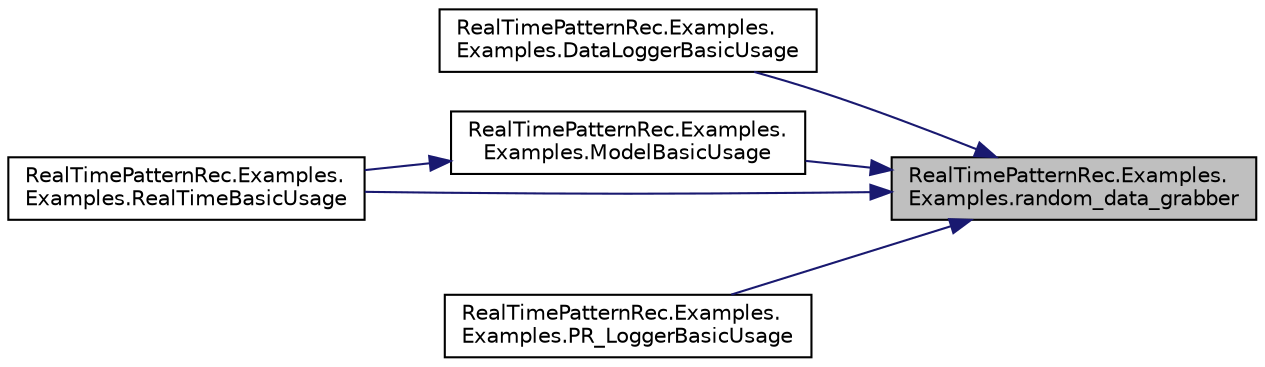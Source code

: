 digraph "RealTimePatternRec.Examples.Examples.random_data_grabber"
{
 // LATEX_PDF_SIZE
  edge [fontname="Helvetica",fontsize="10",labelfontname="Helvetica",labelfontsize="10"];
  node [fontname="Helvetica",fontsize="10",shape=record];
  rankdir="RL";
  Node1 [label="RealTimePatternRec.Examples.\lExamples.random_data_grabber",height=0.2,width=0.4,color="black", fillcolor="grey75", style="filled", fontcolor="black",tooltip=" "];
  Node1 -> Node2 [dir="back",color="midnightblue",fontsize="10",style="solid"];
  Node2 [label="RealTimePatternRec.Examples.\lExamples.DataLoggerBasicUsage",height=0.2,width=0.4,color="black", fillcolor="white", style="filled",URL="$class_real_time_pattern_rec_1_1_examples_1_1_examples.html#a7d440d57643a4fa77f73987df7d3be31",tooltip=" "];
  Node1 -> Node3 [dir="back",color="midnightblue",fontsize="10",style="solid"];
  Node3 [label="RealTimePatternRec.Examples.\lExamples.ModelBasicUsage",height=0.2,width=0.4,color="black", fillcolor="white", style="filled",URL="$class_real_time_pattern_rec_1_1_examples_1_1_examples.html#ae7c8bd3a27b88f51f5dfe2d80fd44055",tooltip=" "];
  Node3 -> Node4 [dir="back",color="midnightblue",fontsize="10",style="solid"];
  Node4 [label="RealTimePatternRec.Examples.\lExamples.RealTimeBasicUsage",height=0.2,width=0.4,color="black", fillcolor="white", style="filled",URL="$class_real_time_pattern_rec_1_1_examples_1_1_examples.html#ab943be10309862940903952cad6ee12e",tooltip=" "];
  Node1 -> Node5 [dir="back",color="midnightblue",fontsize="10",style="solid"];
  Node5 [label="RealTimePatternRec.Examples.\lExamples.PR_LoggerBasicUsage",height=0.2,width=0.4,color="black", fillcolor="white", style="filled",URL="$class_real_time_pattern_rec_1_1_examples_1_1_examples.html#a095c921794555809e57339be2aa8013d",tooltip=" "];
  Node1 -> Node4 [dir="back",color="midnightblue",fontsize="10",style="solid"];
}
